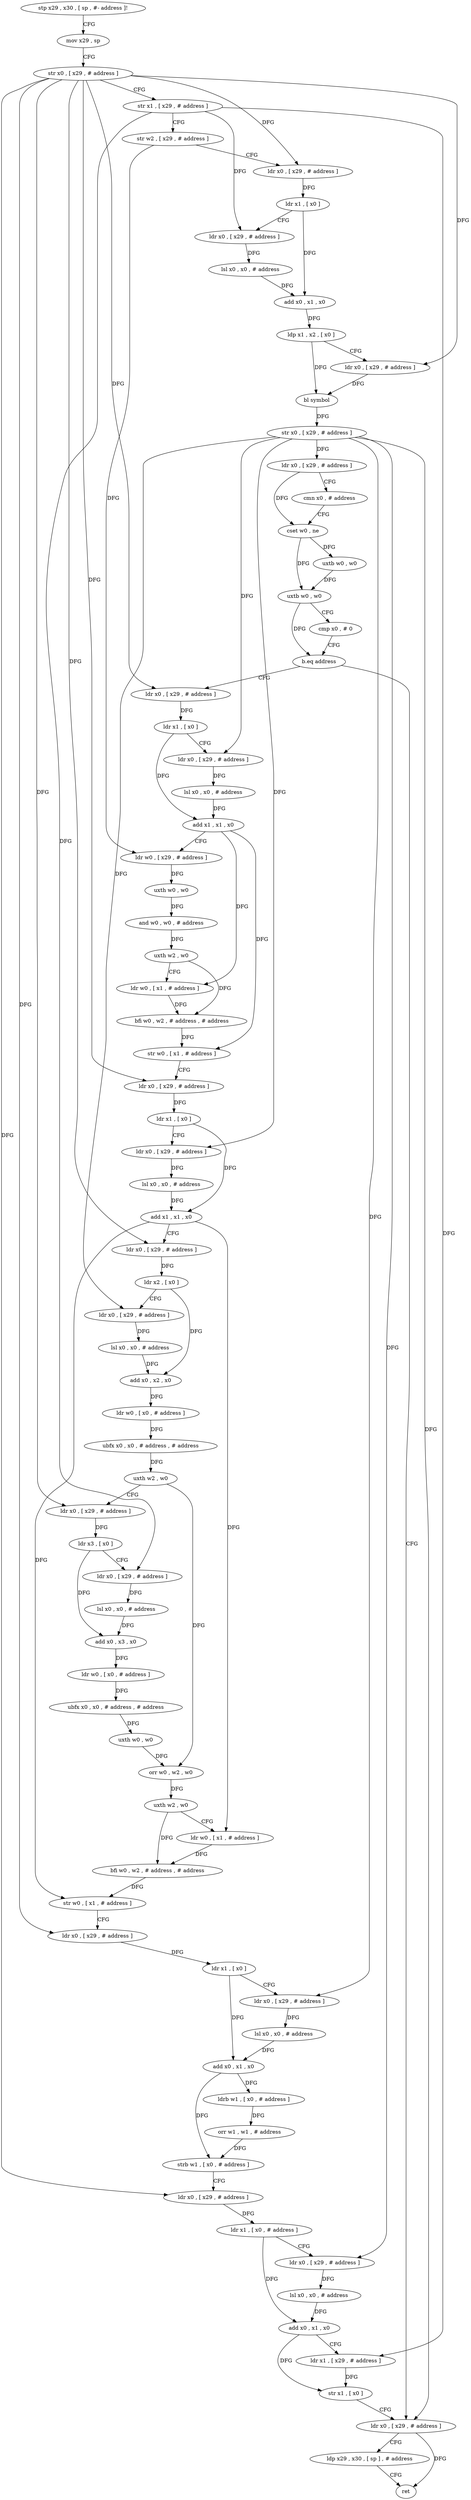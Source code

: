 digraph "func" {
"4416524" [label = "stp x29 , x30 , [ sp , #- address ]!" ]
"4416528" [label = "mov x29 , sp" ]
"4416532" [label = "str x0 , [ x29 , # address ]" ]
"4416536" [label = "str x1 , [ x29 , # address ]" ]
"4416540" [label = "str w2 , [ x29 , # address ]" ]
"4416544" [label = "ldr x0 , [ x29 , # address ]" ]
"4416548" [label = "ldr x1 , [ x0 ]" ]
"4416552" [label = "ldr x0 , [ x29 , # address ]" ]
"4416556" [label = "lsl x0 , x0 , # address" ]
"4416560" [label = "add x0 , x1 , x0" ]
"4416564" [label = "ldp x1 , x2 , [ x0 ]" ]
"4416568" [label = "ldr x0 , [ x29 , # address ]" ]
"4416572" [label = "bl symbol" ]
"4416576" [label = "str x0 , [ x29 , # address ]" ]
"4416580" [label = "ldr x0 , [ x29 , # address ]" ]
"4416584" [label = "cmn x0 , # address" ]
"4416588" [label = "cset w0 , ne" ]
"4416592" [label = "uxtb w0 , w0" ]
"4416596" [label = "uxtb w0 , w0" ]
"4416600" [label = "cmp x0 , # 0" ]
"4416604" [label = "b.eq address" ]
"4416820" [label = "ldr x0 , [ x29 , # address ]" ]
"4416608" [label = "ldr x0 , [ x29 , # address ]" ]
"4416824" [label = "ldp x29 , x30 , [ sp ] , # address" ]
"4416828" [label = "ret" ]
"4416612" [label = "ldr x1 , [ x0 ]" ]
"4416616" [label = "ldr x0 , [ x29 , # address ]" ]
"4416620" [label = "lsl x0 , x0 , # address" ]
"4416624" [label = "add x1 , x1 , x0" ]
"4416628" [label = "ldr w0 , [ x29 , # address ]" ]
"4416632" [label = "uxth w0 , w0" ]
"4416636" [label = "and w0 , w0 , # address" ]
"4416640" [label = "uxth w2 , w0" ]
"4416644" [label = "ldr w0 , [ x1 , # address ]" ]
"4416648" [label = "bfi w0 , w2 , # address , # address" ]
"4416652" [label = "str w0 , [ x1 , # address ]" ]
"4416656" [label = "ldr x0 , [ x29 , # address ]" ]
"4416660" [label = "ldr x1 , [ x0 ]" ]
"4416664" [label = "ldr x0 , [ x29 , # address ]" ]
"4416668" [label = "lsl x0 , x0 , # address" ]
"4416672" [label = "add x1 , x1 , x0" ]
"4416676" [label = "ldr x0 , [ x29 , # address ]" ]
"4416680" [label = "ldr x2 , [ x0 ]" ]
"4416684" [label = "ldr x0 , [ x29 , # address ]" ]
"4416688" [label = "lsl x0 , x0 , # address" ]
"4416692" [label = "add x0 , x2 , x0" ]
"4416696" [label = "ldr w0 , [ x0 , # address ]" ]
"4416700" [label = "ubfx x0 , x0 , # address , # address" ]
"4416704" [label = "uxth w2 , w0" ]
"4416708" [label = "ldr x0 , [ x29 , # address ]" ]
"4416712" [label = "ldr x3 , [ x0 ]" ]
"4416716" [label = "ldr x0 , [ x29 , # address ]" ]
"4416720" [label = "lsl x0 , x0 , # address" ]
"4416724" [label = "add x0 , x3 , x0" ]
"4416728" [label = "ldr w0 , [ x0 , # address ]" ]
"4416732" [label = "ubfx x0 , x0 , # address , # address" ]
"4416736" [label = "uxth w0 , w0" ]
"4416740" [label = "orr w0 , w2 , w0" ]
"4416744" [label = "uxth w2 , w0" ]
"4416748" [label = "ldr w0 , [ x1 , # address ]" ]
"4416752" [label = "bfi w0 , w2 , # address , # address" ]
"4416756" [label = "str w0 , [ x1 , # address ]" ]
"4416760" [label = "ldr x0 , [ x29 , # address ]" ]
"4416764" [label = "ldr x1 , [ x0 ]" ]
"4416768" [label = "ldr x0 , [ x29 , # address ]" ]
"4416772" [label = "lsl x0 , x0 , # address" ]
"4416776" [label = "add x0 , x1 , x0" ]
"4416780" [label = "ldrb w1 , [ x0 , # address ]" ]
"4416784" [label = "orr w1 , w1 , # address" ]
"4416788" [label = "strb w1 , [ x0 , # address ]" ]
"4416792" [label = "ldr x0 , [ x29 , # address ]" ]
"4416796" [label = "ldr x1 , [ x0 , # address ]" ]
"4416800" [label = "ldr x0 , [ x29 , # address ]" ]
"4416804" [label = "lsl x0 , x0 , # address" ]
"4416808" [label = "add x0 , x1 , x0" ]
"4416812" [label = "ldr x1 , [ x29 , # address ]" ]
"4416816" [label = "str x1 , [ x0 ]" ]
"4416524" -> "4416528" [ label = "CFG" ]
"4416528" -> "4416532" [ label = "CFG" ]
"4416532" -> "4416536" [ label = "CFG" ]
"4416532" -> "4416544" [ label = "DFG" ]
"4416532" -> "4416568" [ label = "DFG" ]
"4416532" -> "4416608" [ label = "DFG" ]
"4416532" -> "4416656" [ label = "DFG" ]
"4416532" -> "4416676" [ label = "DFG" ]
"4416532" -> "4416708" [ label = "DFG" ]
"4416532" -> "4416760" [ label = "DFG" ]
"4416532" -> "4416792" [ label = "DFG" ]
"4416536" -> "4416540" [ label = "CFG" ]
"4416536" -> "4416552" [ label = "DFG" ]
"4416536" -> "4416716" [ label = "DFG" ]
"4416536" -> "4416812" [ label = "DFG" ]
"4416540" -> "4416544" [ label = "CFG" ]
"4416540" -> "4416628" [ label = "DFG" ]
"4416544" -> "4416548" [ label = "DFG" ]
"4416548" -> "4416552" [ label = "CFG" ]
"4416548" -> "4416560" [ label = "DFG" ]
"4416552" -> "4416556" [ label = "DFG" ]
"4416556" -> "4416560" [ label = "DFG" ]
"4416560" -> "4416564" [ label = "DFG" ]
"4416564" -> "4416568" [ label = "CFG" ]
"4416564" -> "4416572" [ label = "DFG" ]
"4416568" -> "4416572" [ label = "DFG" ]
"4416572" -> "4416576" [ label = "DFG" ]
"4416576" -> "4416580" [ label = "DFG" ]
"4416576" -> "4416820" [ label = "DFG" ]
"4416576" -> "4416616" [ label = "DFG" ]
"4416576" -> "4416664" [ label = "DFG" ]
"4416576" -> "4416684" [ label = "DFG" ]
"4416576" -> "4416768" [ label = "DFG" ]
"4416576" -> "4416800" [ label = "DFG" ]
"4416580" -> "4416584" [ label = "CFG" ]
"4416580" -> "4416588" [ label = "DFG" ]
"4416584" -> "4416588" [ label = "CFG" ]
"4416588" -> "4416592" [ label = "DFG" ]
"4416588" -> "4416596" [ label = "DFG" ]
"4416592" -> "4416596" [ label = "DFG" ]
"4416596" -> "4416600" [ label = "CFG" ]
"4416596" -> "4416604" [ label = "DFG" ]
"4416600" -> "4416604" [ label = "CFG" ]
"4416604" -> "4416820" [ label = "CFG" ]
"4416604" -> "4416608" [ label = "CFG" ]
"4416820" -> "4416824" [ label = "CFG" ]
"4416820" -> "4416828" [ label = "DFG" ]
"4416608" -> "4416612" [ label = "DFG" ]
"4416824" -> "4416828" [ label = "CFG" ]
"4416612" -> "4416616" [ label = "CFG" ]
"4416612" -> "4416624" [ label = "DFG" ]
"4416616" -> "4416620" [ label = "DFG" ]
"4416620" -> "4416624" [ label = "DFG" ]
"4416624" -> "4416628" [ label = "CFG" ]
"4416624" -> "4416644" [ label = "DFG" ]
"4416624" -> "4416652" [ label = "DFG" ]
"4416628" -> "4416632" [ label = "DFG" ]
"4416632" -> "4416636" [ label = "DFG" ]
"4416636" -> "4416640" [ label = "DFG" ]
"4416640" -> "4416644" [ label = "CFG" ]
"4416640" -> "4416648" [ label = "DFG" ]
"4416644" -> "4416648" [ label = "DFG" ]
"4416648" -> "4416652" [ label = "DFG" ]
"4416652" -> "4416656" [ label = "CFG" ]
"4416656" -> "4416660" [ label = "DFG" ]
"4416660" -> "4416664" [ label = "CFG" ]
"4416660" -> "4416672" [ label = "DFG" ]
"4416664" -> "4416668" [ label = "DFG" ]
"4416668" -> "4416672" [ label = "DFG" ]
"4416672" -> "4416676" [ label = "CFG" ]
"4416672" -> "4416748" [ label = "DFG" ]
"4416672" -> "4416756" [ label = "DFG" ]
"4416676" -> "4416680" [ label = "DFG" ]
"4416680" -> "4416684" [ label = "CFG" ]
"4416680" -> "4416692" [ label = "DFG" ]
"4416684" -> "4416688" [ label = "DFG" ]
"4416688" -> "4416692" [ label = "DFG" ]
"4416692" -> "4416696" [ label = "DFG" ]
"4416696" -> "4416700" [ label = "DFG" ]
"4416700" -> "4416704" [ label = "DFG" ]
"4416704" -> "4416708" [ label = "CFG" ]
"4416704" -> "4416740" [ label = "DFG" ]
"4416708" -> "4416712" [ label = "DFG" ]
"4416712" -> "4416716" [ label = "CFG" ]
"4416712" -> "4416724" [ label = "DFG" ]
"4416716" -> "4416720" [ label = "DFG" ]
"4416720" -> "4416724" [ label = "DFG" ]
"4416724" -> "4416728" [ label = "DFG" ]
"4416728" -> "4416732" [ label = "DFG" ]
"4416732" -> "4416736" [ label = "DFG" ]
"4416736" -> "4416740" [ label = "DFG" ]
"4416740" -> "4416744" [ label = "DFG" ]
"4416744" -> "4416748" [ label = "CFG" ]
"4416744" -> "4416752" [ label = "DFG" ]
"4416748" -> "4416752" [ label = "DFG" ]
"4416752" -> "4416756" [ label = "DFG" ]
"4416756" -> "4416760" [ label = "CFG" ]
"4416760" -> "4416764" [ label = "DFG" ]
"4416764" -> "4416768" [ label = "CFG" ]
"4416764" -> "4416776" [ label = "DFG" ]
"4416768" -> "4416772" [ label = "DFG" ]
"4416772" -> "4416776" [ label = "DFG" ]
"4416776" -> "4416780" [ label = "DFG" ]
"4416776" -> "4416788" [ label = "DFG" ]
"4416780" -> "4416784" [ label = "DFG" ]
"4416784" -> "4416788" [ label = "DFG" ]
"4416788" -> "4416792" [ label = "CFG" ]
"4416792" -> "4416796" [ label = "DFG" ]
"4416796" -> "4416800" [ label = "CFG" ]
"4416796" -> "4416808" [ label = "DFG" ]
"4416800" -> "4416804" [ label = "DFG" ]
"4416804" -> "4416808" [ label = "DFG" ]
"4416808" -> "4416812" [ label = "CFG" ]
"4416808" -> "4416816" [ label = "DFG" ]
"4416812" -> "4416816" [ label = "DFG" ]
"4416816" -> "4416820" [ label = "CFG" ]
}
